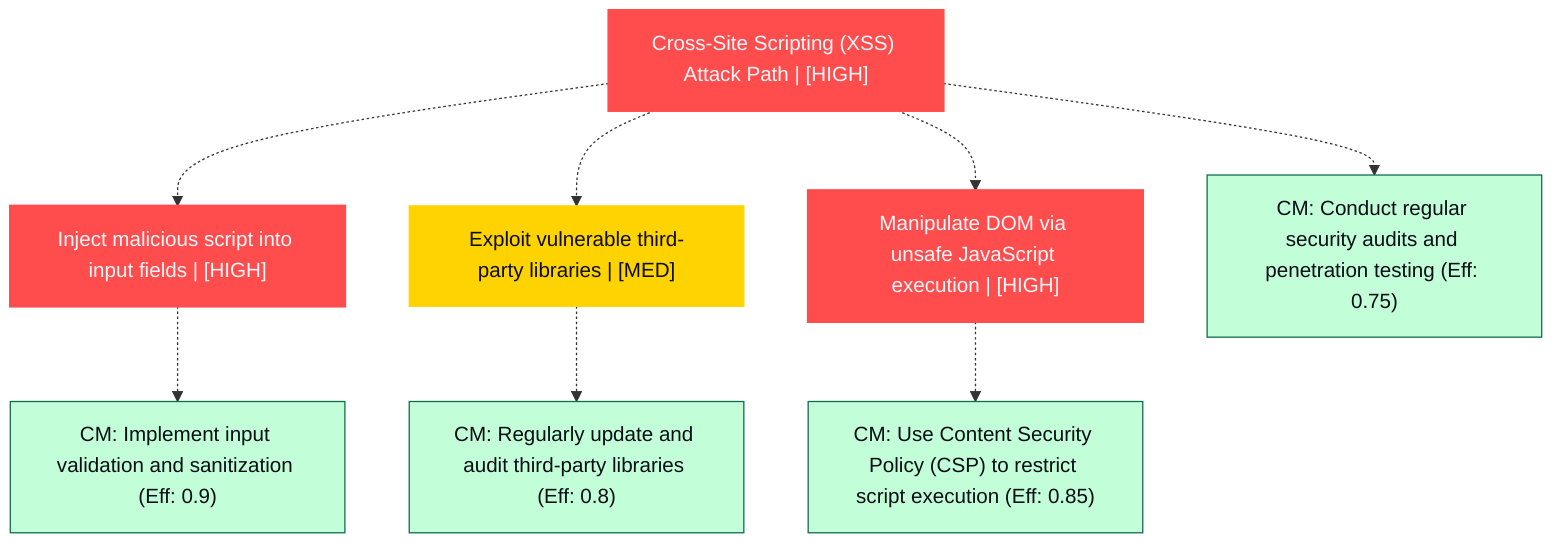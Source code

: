 graph TB
  node_01K6B2FHS7EFMWPY1YBXPGVY5Z["Cross-Site Scripting (XSS) Attack Path | [HIGH]"]:::highRisk
  node_01K6B2FHS7EFMWPY1YBXPGVY5Z-1["Inject malicious script into input fields | [HIGH]"]:::highRisk
  node_01K6B2FHS7EFMWPY1YBXPGVY5Z-1_cm_0["CM: Implement input validation and sanitization (Eff: 0.9)"]:::countermeasure
  node_01K6B2FHS7EFMWPY1YBXPGVY5Z-2["Exploit vulnerable third-party libraries | [MED]"]:::mediumRisk
  node_01K6B2FHS7EFMWPY1YBXPGVY5Z-2_cm_0["CM: Regularly update and audit third-party libraries (Eff: 0.8)"]:::countermeasure
  node_01K6B2FHS7EFMWPY1YBXPGVY5Z-3["Manipulate DOM via unsafe JavaScript execution | [HIGH]"]:::highRisk
  node_01K6B2FHS7EFMWPY1YBXPGVY5Z-3_cm_0["CM: Use Content Security Policy (CSP) to restrict script execution (Eff: 0.85)"]:::countermeasure
  node_01K6B2FHS7EFMWPY1YBXPGVY5Z_cm_0["CM: Conduct regular security audits and penetration testing (Eff: 0.75)"]:::countermeasure

  node_01K6B2FHS7EFMWPY1YBXPGVY5Z -.-> node_01K6B2FHS7EFMWPY1YBXPGVY5Z-1
  node_01K6B2FHS7EFMWPY1YBXPGVY5Z-1 -.-> node_01K6B2FHS7EFMWPY1YBXPGVY5Z-1_cm_0
  node_01K6B2FHS7EFMWPY1YBXPGVY5Z -.-> node_01K6B2FHS7EFMWPY1YBXPGVY5Z-2
  node_01K6B2FHS7EFMWPY1YBXPGVY5Z-2 -.-> node_01K6B2FHS7EFMWPY1YBXPGVY5Z-2_cm_0
  node_01K6B2FHS7EFMWPY1YBXPGVY5Z -.-> node_01K6B2FHS7EFMWPY1YBXPGVY5Z-3
  node_01K6B2FHS7EFMWPY1YBXPGVY5Z-3 -.-> node_01K6B2FHS7EFMWPY1YBXPGVY5Z-3_cm_0
  node_01K6B2FHS7EFMWPY1YBXPGVY5Z -.-> node_01K6B2FHS7EFMWPY1YBXPGVY5Z_cm_0

  classDef andNode fill:#FF4C4C,stroke:#FF4C4C,stroke-width:2px,color:#F5F7FA
  classDef orNode fill:#36FF8F,stroke:#36FF8F,stroke-width:2px,color:#0B0D17
  classDef leafNode fill:#29ABE2,stroke:#29ABE2,stroke-width:2px,color:#F5F7FA
  classDef highRisk fill:#FF4C4C,color:#F5F7FA,stroke:#FF4C4C,stroke-width:2px
  classDef mediumRisk fill:#FFD300,stroke:#FFD300,stroke-width:1px,color:#0B0D17
  classDef lowRisk fill:#FFF2B3,stroke:#FFF2B3,stroke-width:1px,color:#0B0D17
  classDef countermeasure fill:#C2FFD8,stroke:#106B49,stroke-width:1px,color:#0B0D17
  classDef reference fill:#A259FF,stroke:#c3a4ff,stroke-width:1px,stroke-dasharray:3 3,color:#F5F7FA
  classDef mitreNode stroke-dasharray:5 5
  classDef note fill:#ffffcc,stroke:#ffcc00,stroke-width:2px,stroke-dasharray:5 5